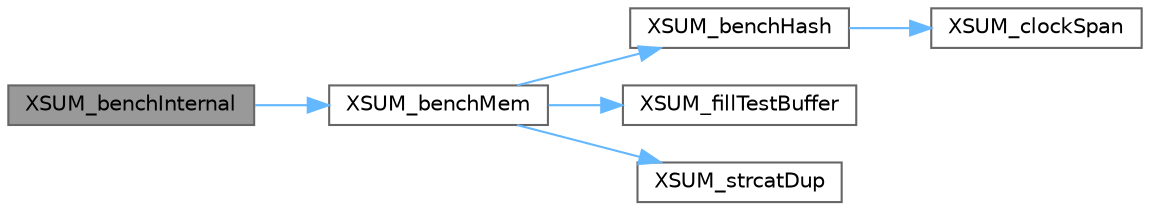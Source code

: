 digraph "XSUM_benchInternal"
{
 // LATEX_PDF_SIZE
  bgcolor="transparent";
  edge [fontname=Helvetica,fontsize=10,labelfontname=Helvetica,labelfontsize=10];
  node [fontname=Helvetica,fontsize=10,shape=box,height=0.2,width=0.4];
  rankdir="LR";
  Node1 [id="Node000001",label="XSUM_benchInternal",height=0.2,width=0.4,color="gray40", fillcolor="grey60", style="filled", fontcolor="black",tooltip=" "];
  Node1 -> Node2 [id="edge1_Node000001_Node000002",color="steelblue1",style="solid",tooltip=" "];
  Node2 [id="Node000002",label="XSUM_benchMem",height=0.2,width=0.4,color="grey40", fillcolor="white", style="filled",URL="$xsum__bench_8c.html#a4b11f873ac3ebcbf8c9d4829884df9e6",tooltip=" "];
  Node2 -> Node3 [id="edge2_Node000002_Node000003",color="steelblue1",style="solid",tooltip=" "];
  Node3 [id="Node000003",label="XSUM_benchHash",height=0.2,width=0.4,color="grey40", fillcolor="white", style="filled",URL="$xsum__bench_8c.html#a12f9c60d0f129e83b37474b1860daccb",tooltip=" "];
  Node3 -> Node4 [id="edge3_Node000003_Node000004",color="steelblue1",style="solid",tooltip=" "];
  Node4 [id="Node000004",label="XSUM_clockSpan",height=0.2,width=0.4,color="grey40", fillcolor="white", style="filled",URL="$xsum__bench_8c.html#afcf5e1abe676c753f6c312ce49db41f2",tooltip=" "];
  Node2 -> Node5 [id="edge4_Node000002_Node000005",color="steelblue1",style="solid",tooltip=" "];
  Node5 [id="Node000005",label="XSUM_fillTestBuffer",height=0.2,width=0.4,color="grey40", fillcolor="white", style="filled",URL="$xsum__sanity__check_8c.html#ab85bd9dc6dc0628dd469e41432a41fda",tooltip=" "];
  Node2 -> Node6 [id="edge5_Node000002_Node000006",color="steelblue1",style="solid",tooltip=" "];
  Node6 [id="Node000006",label="XSUM_strcatDup",height=0.2,width=0.4,color="grey40", fillcolor="white", style="filled",URL="$xsum__bench_8c.html#a476e9c4f31828f734992d640a359061e",tooltip=" "];
}
